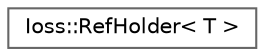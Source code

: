 digraph "Graphical Class Hierarchy"
{
 // INTERACTIVE_SVG=YES
 // LATEX_PDF_SIZE
  bgcolor="transparent";
  edge [fontname=Helvetica,fontsize=10,labelfontname=Helvetica,labelfontsize=10];
  node [fontname=Helvetica,fontsize=10,shape=box,height=0.2,width=0.4];
  rankdir="LR";
  Node0 [id="Node000000",label="Ioss::RefHolder\< T \>",height=0.2,width=0.4,color="grey40", fillcolor="white", style="filled",URL="$classIoss_1_1RefHolder.html",tooltip=" "];
}
